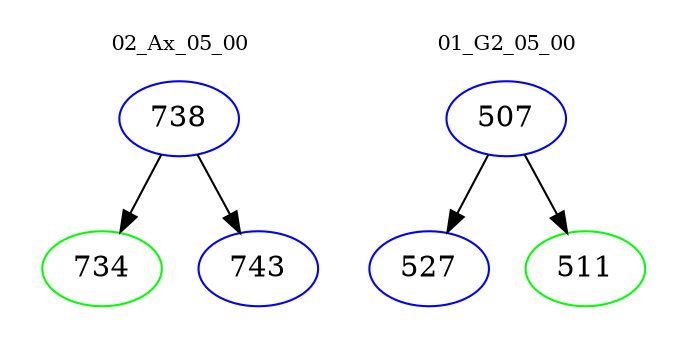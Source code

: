 digraph{
subgraph cluster_0 {
color = white
label = "02_Ax_05_00";
fontsize=10;
T0_738 [label="738", color="blue"]
T0_738 -> T0_734 [color="black"]
T0_734 [label="734", color="green"]
T0_738 -> T0_743 [color="black"]
T0_743 [label="743", color="blue"]
}
subgraph cluster_1 {
color = white
label = "01_G2_05_00";
fontsize=10;
T1_507 [label="507", color="blue"]
T1_507 -> T1_527 [color="black"]
T1_527 [label="527", color="blue"]
T1_507 -> T1_511 [color="black"]
T1_511 [label="511", color="green"]
}
}
